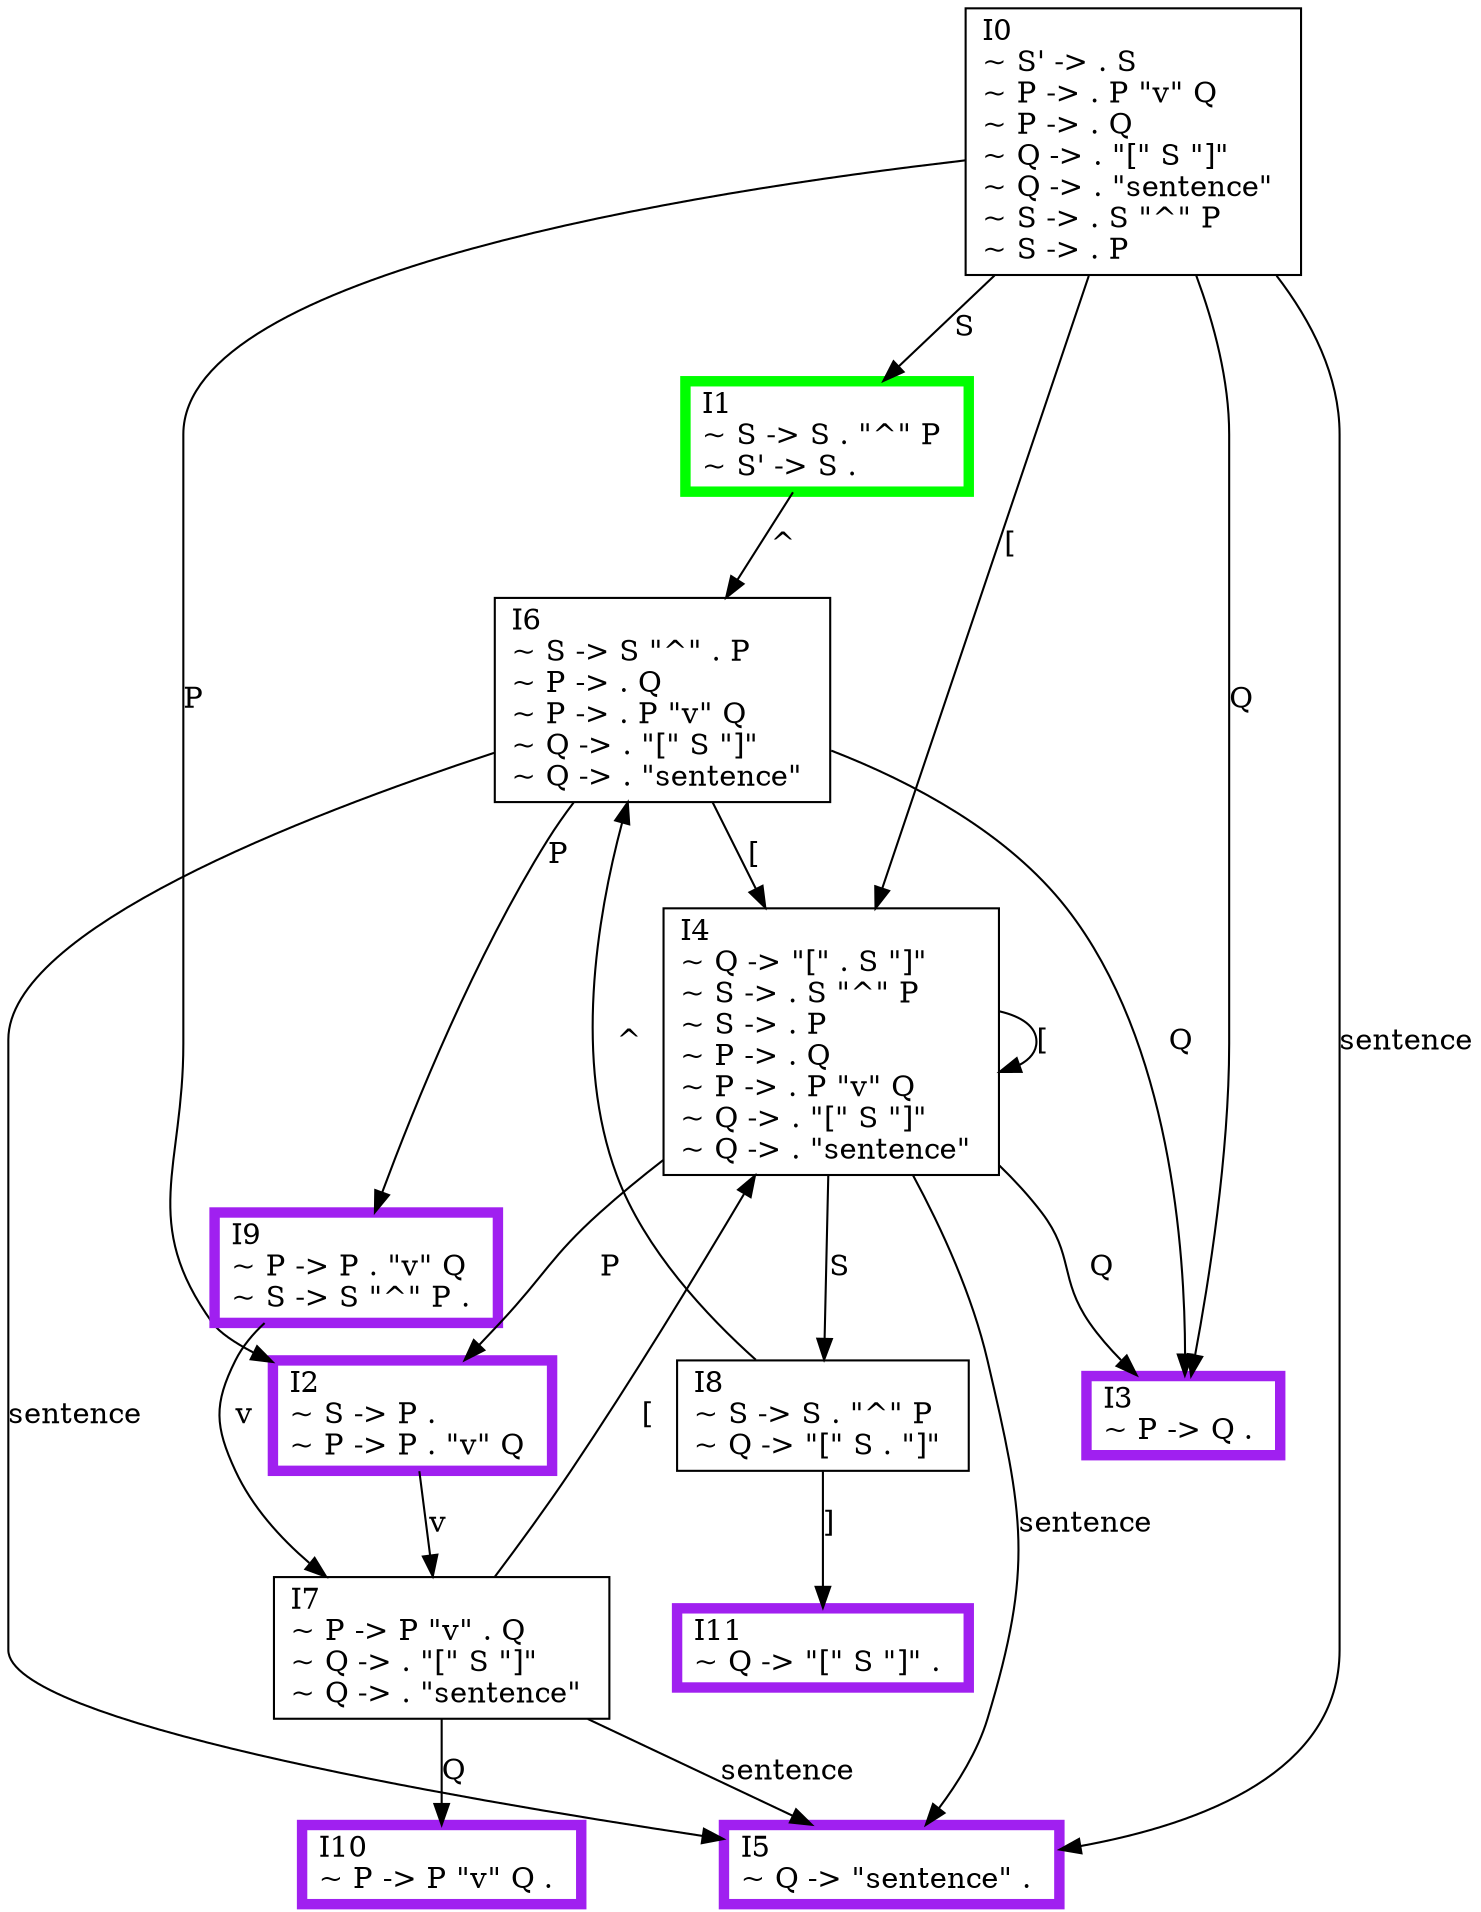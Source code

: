 digraph {
    0 [ label = "I0\l~ S' -> . S \l~ P -> . P \"v\" Q \l~ P -> . Q \l~ Q -> . \"[\" S \"]\" \l~ Q -> . \"sentence\" \l~ S -> . S \"^\" P \l~ S -> . P \l" shape=box]
    1 [ label = "I1\l~ S -> S . \"^\" P \l~ S' -> S . \l" shape=box, color=green, penwidth=5]
    2 [ label = "I2\l~ S -> P . \l~ P -> P . \"v\" Q \l" shape=box, color=purple, penwidth=5]
    3 [ label = "I6\l~ S -> S \"^\" . P \l~ P -> . Q \l~ P -> . P \"v\" Q \l~ Q -> . \"[\" S \"]\" \l~ Q -> . \"sentence\" \l" shape=box]
    4 [ label = "I8\l~ S -> S . \"^\" P \l~ Q -> \"[\" S . \"]\" \l" shape=box]
    5 [ label = "I7\l~ P -> P \"v\" . Q \l~ Q -> . \"[\" S \"]\" \l~ Q -> . \"sentence\" \l" shape=box]
    6 [ label = "I4\l~ Q -> \"[\" . S \"]\" \l~ S -> . S \"^\" P \l~ S -> . P \l~ P -> . Q \l~ P -> . P \"v\" Q \l~ Q -> . \"[\" S \"]\" \l~ Q -> . \"sentence\" \l" shape=box]
    7 [ label = "I9\l~ P -> P . \"v\" Q \l~ S -> S \"^\" P . \l" shape=box, color=purple, penwidth=5]
    8 [ label = "I3\l~ P -> Q . \l" shape=box, color=purple, penwidth=5]
    9 [ label = "I5\l~ Q -> \"sentence\" . \l" shape=box, color=purple, penwidth=5]
    10 [ label = "I11\l~ Q -> \"[\" S \"]\" . \l" shape=box, color=purple, penwidth=5]
    11 [ label = "I10\l~ P -> P \"v\" Q . \l" shape=box, color=purple, penwidth=5]
    0 -> 8 [ label = "Q" ]
    0 -> 6 [ label = "[" ]
    0 -> 1 [ label = "S" ]
    0 -> 9 [ label = "sentence" ]
    0 -> 2 [ label = "P" ]
    1 -> 3 [ label = "^" ]
    2 -> 5 [ label = "v" ]
    3 -> 7 [ label = "P" ]
    3 -> 9 [ label = "sentence" ]
    3 -> 8 [ label = "Q" ]
    3 -> 6 [ label = "[" ]
    4 -> 3 [ label = "^" ]
    4 -> 10 [ label = "]" ]
    5 -> 9 [ label = "sentence" ]
    5 -> 6 [ label = "[" ]
    5 -> 11 [ label = "Q" ]
    6 -> 2 [ label = "P" ]
    6 -> 9 [ label = "sentence" ]
    6 -> 8 [ label = "Q" ]
    6 -> 6 [ label = "[" ]
    6 -> 4 [ label = "S" ]
    7 -> 5 [ label = "v" ]
}
